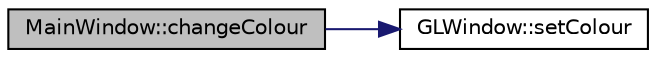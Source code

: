 digraph "MainWindow::changeColour"
{
  edge [fontname="Helvetica",fontsize="10",labelfontname="Helvetica",labelfontsize="10"];
  node [fontname="Helvetica",fontsize="10",shape=record];
  rankdir="LR";
  Node1 [label="MainWindow::changeColour",height=0.2,width=0.4,color="black", fillcolor="grey75", style="filled", fontcolor="black"];
  Node1 -> Node2 [color="midnightblue",fontsize="10",style="solid",fontname="Helvetica"];
  Node2 [label="GLWindow::setColour",height=0.2,width=0.4,color="black", fillcolor="white", style="filled",URL="$class_g_l_window.html#aa1349f743c7896eae48d9de70bc3a435",tooltip="called when the colour button is pressed and a new colour selected sets a new current material and fo..."];
}
